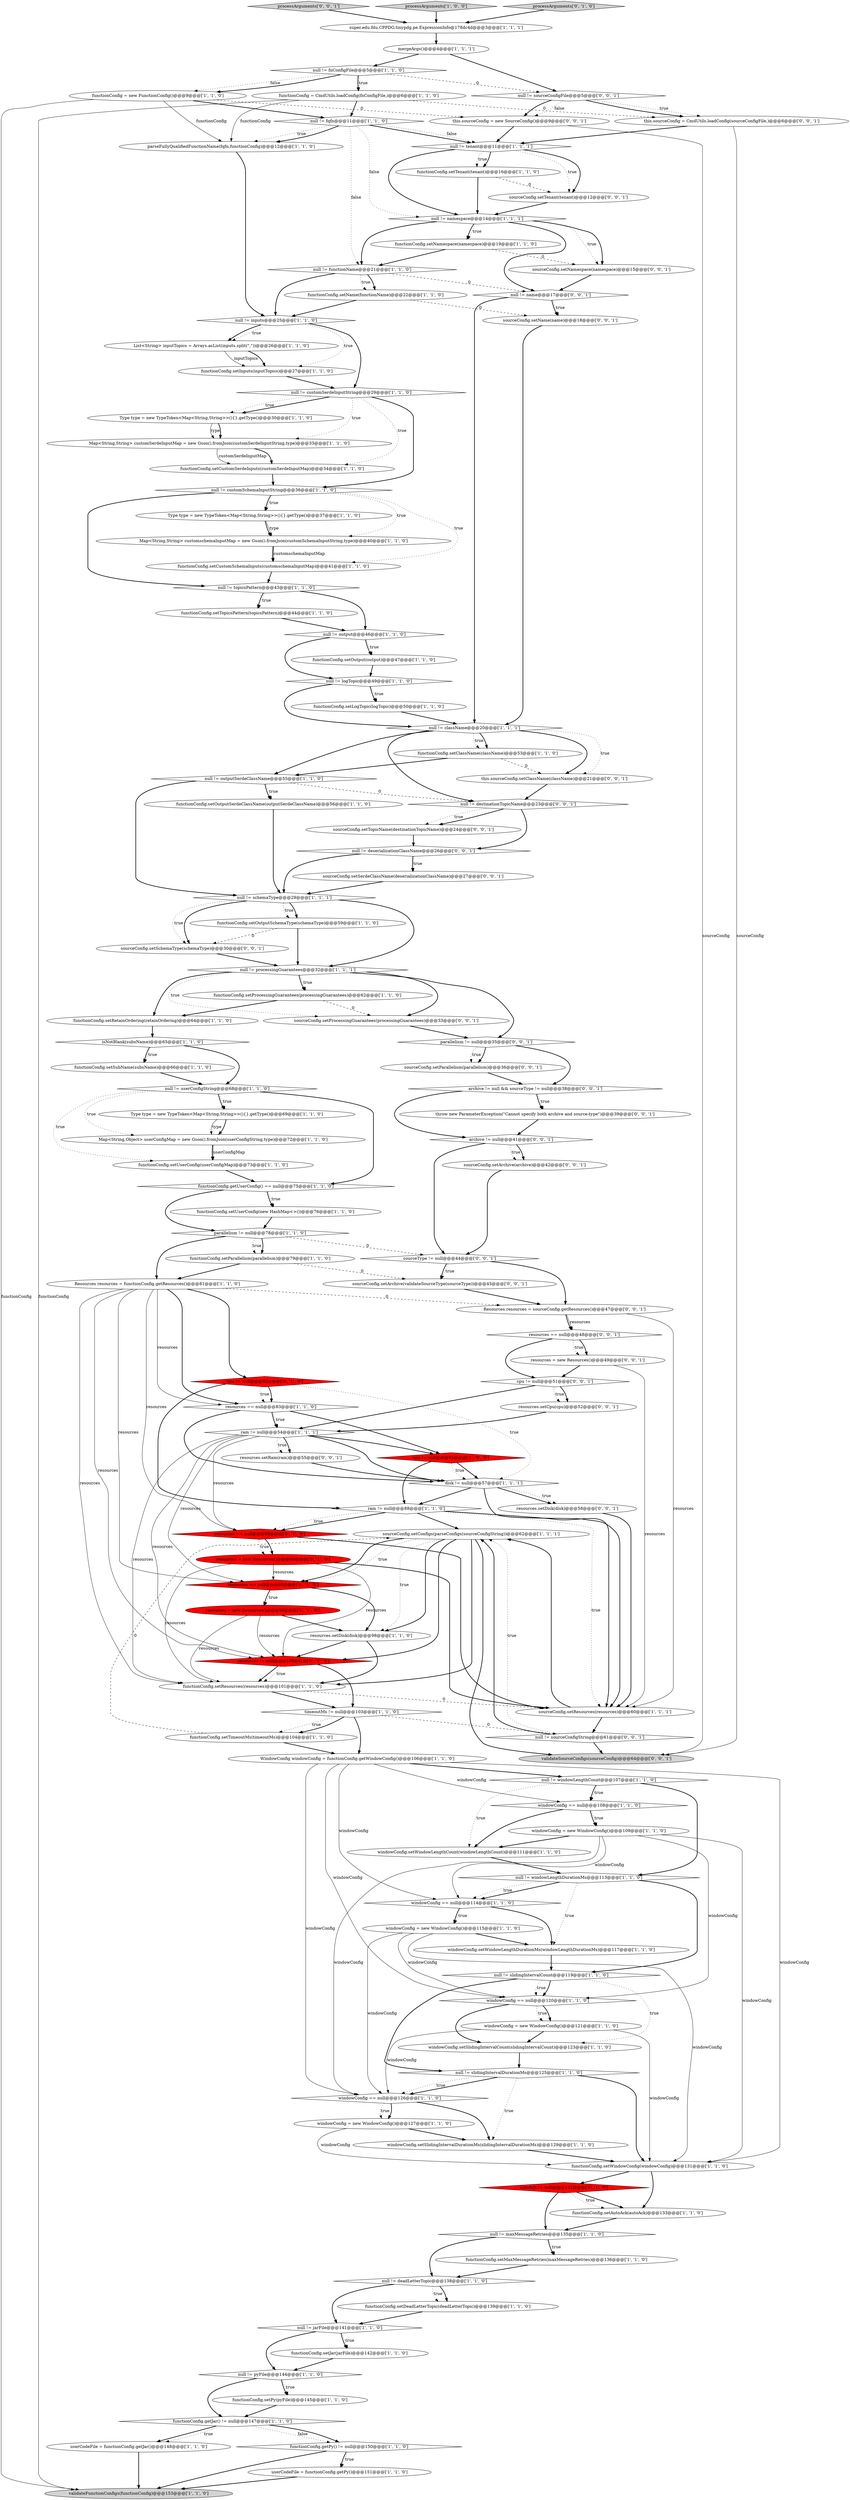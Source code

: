 digraph {
62 [style = filled, label = "sourceConfig.setConfigs(parseConfigs(sourceConfigString))@@@62@@@['1', '1', '1']", fillcolor = white, shape = ellipse image = "AAA0AAABBB1BBB"];
97 [style = filled, label = "resources = new Resources()@@@96@@@['0', '1', '0']", fillcolor = red, shape = ellipse image = "AAA1AAABBB2BBB"];
23 [style = filled, label = "null != fqfn@@@11@@@['1', '1', '0']", fillcolor = white, shape = diamond image = "AAA0AAABBB1BBB"];
3 [style = filled, label = "null != schemaType@@@29@@@['1', '1', '1']", fillcolor = white, shape = diamond image = "AAA0AAABBB1BBB"];
1 [style = filled, label = "windowConfig == null@@@120@@@['1', '1', '0']", fillcolor = white, shape = diamond image = "AAA0AAABBB1BBB"];
29 [style = filled, label = "null != windowLengthDurationMs@@@113@@@['1', '1', '0']", fillcolor = white, shape = diamond image = "AAA0AAABBB1BBB"];
39 [style = filled, label = "null != topicsPattern@@@43@@@['1', '1', '0']", fillcolor = white, shape = diamond image = "AAA0AAABBB1BBB"];
33 [style = filled, label = "Map<String,Object> userConfigMap = new Gson().fromJson(userConfigString,type)@@@72@@@['1', '1', '0']", fillcolor = white, shape = ellipse image = "AAA0AAABBB1BBB"];
104 [style = filled, label = "processArguments['0', '0', '1']", fillcolor = lightgray, shape = diamond image = "AAA0AAABBB3BBB"];
52 [style = filled, label = "windowConfig.setSlidingIntervalDurationMs(slidingIntervalDurationMs)@@@129@@@['1', '1', '0']", fillcolor = white, shape = ellipse image = "AAA0AAABBB1BBB"];
133 [style = filled, label = "sourceConfig.setName(name)@@@18@@@['0', '0', '1']", fillcolor = white, shape = ellipse image = "AAA0AAABBB3BBB"];
48 [style = filled, label = "null != functionName@@@21@@@['1', '1', '0']", fillcolor = white, shape = diamond image = "AAA0AAABBB1BBB"];
57 [style = filled, label = "null != slidingIntervalCount@@@119@@@['1', '1', '0']", fillcolor = white, shape = diamond image = "AAA0AAABBB1BBB"];
77 [style = filled, label = "timeoutMs != null@@@103@@@['1', '1', '0']", fillcolor = white, shape = diamond image = "AAA0AAABBB1BBB"];
115 [style = filled, label = "resources == null@@@48@@@['0', '0', '1']", fillcolor = white, shape = diamond image = "AAA0AAABBB3BBB"];
24 [style = filled, label = "functionConfig.setTimeoutMs(timeoutMs)@@@104@@@['1', '1', '0']", fillcolor = white, shape = ellipse image = "AAA0AAABBB1BBB"];
10 [style = filled, label = "null != customSchemaInputString@@@36@@@['1', '1', '0']", fillcolor = white, shape = diamond image = "AAA0AAABBB1BBB"];
73 [style = filled, label = "functionConfig.setOutput(output)@@@47@@@['1', '1', '0']", fillcolor = white, shape = ellipse image = "AAA0AAABBB1BBB"];
31 [style = filled, label = "WindowConfig windowConfig = functionConfig.getWindowConfig()@@@106@@@['1', '1', '0']", fillcolor = white, shape = ellipse image = "AAA0AAABBB1BBB"];
17 [style = filled, label = "null != pyFile@@@144@@@['1', '1', '0']", fillcolor = white, shape = diamond image = "AAA0AAABBB1BBB"];
36 [style = filled, label = "null != outputSerdeClassName@@@55@@@['1', '1', '0']", fillcolor = white, shape = diamond image = "AAA0AAABBB1BBB"];
121 [style = filled, label = "null != sourceConfigString@@@61@@@['0', '0', '1']", fillcolor = white, shape = diamond image = "AAA0AAABBB3BBB"];
131 [style = filled, label = "resources = new Resources()@@@49@@@['0', '0', '1']", fillcolor = white, shape = ellipse image = "AAA0AAABBB3BBB"];
96 [style = filled, label = "cpu != null@@@82@@@['0', '1', '0']", fillcolor = red, shape = diamond image = "AAA1AAABBB2BBB"];
34 [style = filled, label = "parallelism != null@@@78@@@['1', '1', '0']", fillcolor = white, shape = diamond image = "AAA0AAABBB1BBB"];
47 [style = filled, label = "userCodeFile = functionConfig.getPy()@@@151@@@['1', '1', '0']", fillcolor = white, shape = ellipse image = "AAA0AAABBB1BBB"];
51 [style = filled, label = "windowConfig.setWindowLengthDurationMs(windowLengthDurationMs)@@@117@@@['1', '1', '0']", fillcolor = white, shape = ellipse image = "AAA0AAABBB1BBB"];
55 [style = filled, label = "functionConfig.setCustomSerdeInputs(customSerdeInputMap)@@@34@@@['1', '1', '0']", fillcolor = white, shape = ellipse image = "AAA0AAABBB1BBB"];
12 [style = filled, label = "windowConfig == null@@@114@@@['1', '1', '0']", fillcolor = white, shape = diamond image = "AAA0AAABBB1BBB"];
78 [style = filled, label = "functionConfig.setSubName(subsName)@@@66@@@['1', '1', '0']", fillcolor = white, shape = ellipse image = "AAA0AAABBB1BBB"];
79 [style = filled, label = "functionConfig.getJar() != null@@@147@@@['1', '1', '0']", fillcolor = white, shape = diamond image = "AAA0AAABBB1BBB"];
87 [style = filled, label = "functionConfig.setTopicsPattern(topicsPattern)@@@44@@@['1', '1', '0']", fillcolor = white, shape = ellipse image = "AAA0AAABBB1BBB"];
107 [style = filled, label = "null != sourceConfigFile@@@5@@@['0', '0', '1']", fillcolor = white, shape = diamond image = "AAA0AAABBB3BBB"];
40 [style = filled, label = "processArguments['1', '0', '0']", fillcolor = lightgray, shape = diamond image = "AAA0AAABBB1BBB"];
123 [style = filled, label = "sourceConfig.setProcessingGuarantees(processingGuarantees)@@@33@@@['0', '0', '1']", fillcolor = white, shape = ellipse image = "AAA0AAABBB3BBB"];
110 [style = filled, label = "validateSourceConfigs(sourceConfig)@@@64@@@['0', '0', '1']", fillcolor = lightgray, shape = ellipse image = "AAA0AAABBB3BBB"];
93 [style = filled, label = "null != customSerdeInputString@@@29@@@['1', '1', '0']", fillcolor = white, shape = diamond image = "AAA0AAABBB1BBB"];
67 [style = filled, label = "null != tenant@@@11@@@['1', '1', '1']", fillcolor = white, shape = diamond image = "AAA0AAABBB1BBB"];
80 [style = filled, label = "null != inputs@@@25@@@['1', '1', '0']", fillcolor = white, shape = diamond image = "AAA0AAABBB1BBB"];
28 [style = filled, label = "functionConfig.setTenant(tenant)@@@16@@@['1', '1', '0']", fillcolor = white, shape = ellipse image = "AAA0AAABBB1BBB"];
101 [style = filled, label = "resources = new Resources()@@@90@@@['0', '1', '0']", fillcolor = red, shape = ellipse image = "AAA1AAABBB2BBB"];
8 [style = filled, label = "Map<String,String> customschemaInputMap = new Gson().fromJson(customSchemaInputString,type)@@@40@@@['1', '1', '0']", fillcolor = white, shape = ellipse image = "AAA0AAABBB1BBB"];
88 [style = filled, label = "userCodeFile = functionConfig.getJar()@@@148@@@['1', '1', '0']", fillcolor = white, shape = ellipse image = "AAA0AAABBB1BBB"];
129 [style = filled, label = "resources.setCpu(cpu)@@@52@@@['0', '0', '1']", fillcolor = white, shape = ellipse image = "AAA0AAABBB3BBB"];
63 [style = filled, label = "null != slidingIntervalDurationMs@@@125@@@['1', '1', '0']", fillcolor = white, shape = diamond image = "AAA0AAABBB1BBB"];
66 [style = filled, label = "null != jarFile@@@141@@@['1', '1', '0']", fillcolor = white, shape = diamond image = "AAA0AAABBB1BBB"];
49 [style = filled, label = "null != className@@@20@@@['1', '1', '1']", fillcolor = white, shape = diamond image = "AAA0AAABBB1BBB"];
105 [style = filled, label = "throw new ParameterException(\"Cannot specify both archive and source-type\")@@@39@@@['0', '0', '1']", fillcolor = white, shape = ellipse image = "AAA0AAABBB3BBB"];
13 [style = filled, label = "functionConfig.setAutoAck(autoAck)@@@133@@@['1', '1', '0']", fillcolor = white, shape = ellipse image = "AAA0AAABBB1BBB"];
132 [style = filled, label = "sourceType != null@@@44@@@['0', '0', '1']", fillcolor = white, shape = diamond image = "AAA0AAABBB3BBB"];
114 [style = filled, label = "sourceConfig.setParallelism(parallelism)@@@36@@@['0', '0', '1']", fillcolor = white, shape = ellipse image = "AAA0AAABBB3BBB"];
130 [style = filled, label = "sourceConfig.setTopicName(destinationTopicName)@@@24@@@['0', '0', '1']", fillcolor = white, shape = ellipse image = "AAA0AAABBB3BBB"];
9 [style = filled, label = "null != maxMessageRetries@@@135@@@['1', '1', '0']", fillcolor = white, shape = diamond image = "AAA0AAABBB1BBB"];
38 [style = filled, label = "resources == null@@@83@@@['1', '1', '0']", fillcolor = white, shape = diamond image = "AAA0AAABBB1BBB"];
61 [style = filled, label = "functionConfig.setPy(pyFile)@@@145@@@['1', '1', '0']", fillcolor = white, shape = ellipse image = "AAA0AAABBB1BBB"];
74 [style = filled, label = "functionConfig.setMaxMessageRetries(maxMessageRetries)@@@136@@@['1', '1', '0']", fillcolor = white, shape = ellipse image = "AAA0AAABBB1BBB"];
18 [style = filled, label = "null != output@@@46@@@['1', '1', '0']", fillcolor = white, shape = diamond image = "AAA0AAABBB1BBB"];
118 [style = filled, label = "this.sourceConfig.setClassName(className)@@@21@@@['0', '0', '1']", fillcolor = white, shape = ellipse image = "AAA0AAABBB3BBB"];
53 [style = filled, label = "functionConfig.setDeadLetterTopic(deadLetterTopic)@@@139@@@['1', '1', '0']", fillcolor = white, shape = ellipse image = "AAA0AAABBB1BBB"];
27 [style = filled, label = "functionConfig.setOutputSchemaType(schemaType)@@@59@@@['1', '1', '0']", fillcolor = white, shape = ellipse image = "AAA0AAABBB1BBB"];
94 [style = filled, label = "autoAck != null@@@132@@@['0', '1', '0']", fillcolor = red, shape = diamond image = "AAA1AAABBB2BBB"];
56 [style = filled, label = "functionConfig.setResources(resources)@@@101@@@['1', '1', '0']", fillcolor = white, shape = ellipse image = "AAA0AAABBB1BBB"];
100 [style = filled, label = "resources != null@@@100@@@['0', '1', '0']", fillcolor = red, shape = diamond image = "AAA1AAABBB2BBB"];
25 [style = filled, label = "functionConfig.setInputs(inputTopics)@@@27@@@['1', '1', '0']", fillcolor = white, shape = ellipse image = "AAA0AAABBB1BBB"];
46 [style = filled, label = "windowConfig == null@@@108@@@['1', '1', '0']", fillcolor = white, shape = diamond image = "AAA0AAABBB1BBB"];
35 [style = filled, label = "disk != null@@@57@@@['1', '1', '1']", fillcolor = white, shape = diamond image = "AAA0AAABBB1BBB"];
30 [style = filled, label = "functionConfig.setLogTopic(logTopic)@@@50@@@['1', '1', '0']", fillcolor = white, shape = ellipse image = "AAA0AAABBB1BBB"];
6 [style = filled, label = "List<String> inputTopics = Arrays.asList(inputs.split(\",\"))@@@26@@@['1', '1', '0']", fillcolor = white, shape = ellipse image = "AAA0AAABBB1BBB"];
2 [style = filled, label = "Map<String,String> customSerdeInputMap = new Gson().fromJson(customSerdeInputString,type)@@@33@@@['1', '1', '0']", fillcolor = white, shape = ellipse image = "AAA0AAABBB1BBB"];
108 [style = filled, label = "resources.setRam(ram)@@@55@@@['0', '0', '1']", fillcolor = white, shape = ellipse image = "AAA0AAABBB3BBB"];
15 [style = filled, label = "null != windowLengthCount@@@107@@@['1', '1', '0']", fillcolor = white, shape = diamond image = "AAA0AAABBB1BBB"];
26 [style = filled, label = "null != userConfigString@@@68@@@['1', '1', '0']", fillcolor = white, shape = diamond image = "AAA0AAABBB1BBB"];
106 [style = filled, label = "archive != null@@@41@@@['0', '0', '1']", fillcolor = white, shape = diamond image = "AAA0AAABBB3BBB"];
50 [style = filled, label = "functionConfig.getUserConfig() == null@@@75@@@['1', '1', '0']", fillcolor = white, shape = diamond image = "AAA0AAABBB1BBB"];
5 [style = filled, label = "cpu != null@@@85@@@['1', '0', '0']", fillcolor = red, shape = diamond image = "AAA1AAABBB1BBB"];
90 [style = filled, label = "windowConfig == null@@@126@@@['1', '1', '0']", fillcolor = white, shape = diamond image = "AAA0AAABBB1BBB"];
58 [style = filled, label = "validateFunctionConfigs(functionConfig)@@@153@@@['1', '1', '0']", fillcolor = lightgray, shape = ellipse image = "AAA0AAABBB1BBB"];
95 [style = filled, label = "resources == null@@@95@@@['0', '1', '0']", fillcolor = red, shape = diamond image = "AAA1AAABBB2BBB"];
103 [style = filled, label = "sourceConfig.setNamespace(namespace)@@@15@@@['0', '0', '1']", fillcolor = white, shape = ellipse image = "AAA0AAABBB3BBB"];
109 [style = filled, label = "resources.setDisk(disk)@@@58@@@['0', '0', '1']", fillcolor = white, shape = ellipse image = "AAA0AAABBB3BBB"];
42 [style = filled, label = "Resources resources = functionConfig.getResources()@@@81@@@['1', '1', '0']", fillcolor = white, shape = ellipse image = "AAA0AAABBB1BBB"];
60 [style = filled, label = "functionConfig.setRetainOrdering(retainOrdering)@@@64@@@['1', '1', '0']", fillcolor = white, shape = ellipse image = "AAA0AAABBB1BBB"];
82 [style = filled, label = "functionConfig.setParallelism(parallelism)@@@79@@@['1', '1', '0']", fillcolor = white, shape = ellipse image = "AAA0AAABBB1BBB"];
43 [style = filled, label = "resources.setDisk(disk)@@@98@@@['1', '1', '0']", fillcolor = white, shape = ellipse image = "AAA0AAABBB1BBB"];
127 [style = filled, label = "cpu != null@@@51@@@['0', '0', '1']", fillcolor = white, shape = diamond image = "AAA0AAABBB3BBB"];
124 [style = filled, label = "sourceConfig.setArchive(validateSourceType(sourceType))@@@45@@@['0', '0', '1']", fillcolor = white, shape = ellipse image = "AAA0AAABBB3BBB"];
14 [style = filled, label = "ram != null@@@88@@@['1', '1', '0']", fillcolor = white, shape = diamond image = "AAA0AAABBB1BBB"];
65 [style = filled, label = "functionConfig.setNamespace(namespace)@@@19@@@['1', '1', '0']", fillcolor = white, shape = ellipse image = "AAA0AAABBB1BBB"];
16 [style = filled, label = "Type type = new TypeToken<Map<String,String>>(){}.getType()@@@37@@@['1', '1', '0']", fillcolor = white, shape = ellipse image = "AAA0AAABBB1BBB"];
4 [style = filled, label = "null != logTopic@@@49@@@['1', '1', '0']", fillcolor = white, shape = diamond image = "AAA0AAABBB1BBB"];
116 [style = filled, label = "null != deserializationClassName@@@26@@@['0', '0', '1']", fillcolor = white, shape = diamond image = "AAA0AAABBB3BBB"];
22 [style = filled, label = "windowConfig = new WindowConfig()@@@115@@@['1', '1', '0']", fillcolor = white, shape = ellipse image = "AAA0AAABBB1BBB"];
37 [style = filled, label = "null != processingGuarantees@@@32@@@['1', '1', '1']", fillcolor = white, shape = diamond image = "AAA0AAABBB1BBB"];
21 [style = filled, label = "windowConfig.setWindowLengthCount(windowLengthCount)@@@111@@@['1', '1', '0']", fillcolor = white, shape = ellipse image = "AAA0AAABBB1BBB"];
86 [style = filled, label = "windowConfig = new WindowConfig()@@@121@@@['1', '1', '0']", fillcolor = white, shape = ellipse image = "AAA0AAABBB1BBB"];
70 [style = filled, label = "null != fnConfigFile@@@5@@@['1', '1', '0']", fillcolor = white, shape = diamond image = "AAA0AAABBB1BBB"];
117 [style = filled, label = "sourceConfig.setSerdeClassName(deserializationClassName)@@@27@@@['0', '0', '1']", fillcolor = white, shape = ellipse image = "AAA0AAABBB3BBB"];
64 [style = filled, label = "functionConfig = CmdUtils.loadConfig(fnConfigFile,)@@@6@@@['1', '1', '0']", fillcolor = white, shape = ellipse image = "AAA0AAABBB1BBB"];
20 [style = filled, label = "ram != null@@@54@@@['1', '1', '1']", fillcolor = white, shape = diamond image = "AAA0AAABBB1BBB"];
112 [style = filled, label = "archive != null && sourceType != null@@@38@@@['0', '0', '1']", fillcolor = white, shape = diamond image = "AAA0AAABBB3BBB"];
59 [style = filled, label = "functionConfig.setWindowConfig(windowConfig)@@@131@@@['1', '1', '0']", fillcolor = white, shape = ellipse image = "AAA0AAABBB1BBB"];
69 [style = filled, label = "functionConfig.setOutputSerdeClassName(outputSerdeClassName)@@@56@@@['1', '1', '0']", fillcolor = white, shape = ellipse image = "AAA0AAABBB1BBB"];
113 [style = filled, label = "sourceConfig.setTenant(tenant)@@@12@@@['0', '0', '1']", fillcolor = white, shape = ellipse image = "AAA0AAABBB3BBB"];
102 [style = filled, label = "this.sourceConfig = CmdUtils.loadConfig(sourceConfigFile,)@@@6@@@['0', '0', '1']", fillcolor = white, shape = ellipse image = "AAA0AAABBB3BBB"];
45 [style = filled, label = "functionConfig = new FunctionConfig()@@@9@@@['1', '1', '0']", fillcolor = white, shape = ellipse image = "AAA0AAABBB1BBB"];
75 [style = filled, label = "windowConfig = new WindowConfig()@@@127@@@['1', '1', '0']", fillcolor = white, shape = ellipse image = "AAA0AAABBB1BBB"];
126 [style = filled, label = "Resources resources = sourceConfig.getResources()@@@47@@@['0', '0', '1']", fillcolor = white, shape = ellipse image = "AAA0AAABBB3BBB"];
120 [style = filled, label = "parallelism != null@@@35@@@['0', '0', '1']", fillcolor = white, shape = diamond image = "AAA0AAABBB3BBB"];
91 [style = filled, label = "functionConfig.getPy() != null@@@150@@@['1', '1', '0']", fillcolor = white, shape = diamond image = "AAA0AAABBB1BBB"];
76 [style = filled, label = "functionConfig.setProcessingGuarantees(processingGuarantees)@@@62@@@['1', '1', '0']", fillcolor = white, shape = ellipse image = "AAA0AAABBB1BBB"];
89 [style = filled, label = "windowConfig.setSlidingIntervalCount(slidingIntervalCount)@@@123@@@['1', '1', '0']", fillcolor = white, shape = ellipse image = "AAA0AAABBB1BBB"];
83 [style = filled, label = "null != deadLetterTopic@@@138@@@['1', '1', '0']", fillcolor = white, shape = diamond image = "AAA0AAABBB1BBB"];
71 [style = filled, label = "super.edu.fdu.CPPDG.tinypdg.pe.ExpressionInfo@178dc4d@@@3@@@['1', '1', '1']", fillcolor = white, shape = ellipse image = "AAA0AAABBB1BBB"];
54 [style = filled, label = "parseFullyQualifiedFunctionName(fqfn,functionConfig)@@@12@@@['1', '1', '0']", fillcolor = white, shape = ellipse image = "AAA0AAABBB1BBB"];
84 [style = filled, label = "isNotBlank(subsName)@@@65@@@['1', '1', '0']", fillcolor = white, shape = diamond image = "AAA0AAABBB1BBB"];
72 [style = filled, label = "Type type = new TypeToken<Map<String,String>>(){}.getType()@@@69@@@['1', '1', '0']", fillcolor = white, shape = ellipse image = "AAA0AAABBB1BBB"];
125 [style = filled, label = "null != destinationTopicName@@@23@@@['0', '0', '1']", fillcolor = white, shape = diamond image = "AAA0AAABBB3BBB"];
7 [style = filled, label = "Type type = new TypeToken<Map<String,String>>(){}.getType()@@@30@@@['1', '1', '0']", fillcolor = white, shape = ellipse image = "AAA0AAABBB1BBB"];
68 [style = filled, label = "functionConfig.setClassName(className)@@@53@@@['1', '1', '0']", fillcolor = white, shape = ellipse image = "AAA0AAABBB1BBB"];
41 [style = filled, label = "functionConfig.setUserConfig(new HashMap<>())@@@76@@@['1', '1', '0']", fillcolor = white, shape = ellipse image = "AAA0AAABBB1BBB"];
44 [style = filled, label = "windowConfig = new WindowConfig()@@@109@@@['1', '1', '0']", fillcolor = white, shape = ellipse image = "AAA0AAABBB1BBB"];
92 [style = filled, label = "functionConfig.setCustomSchemaInputs(customschemaInputMap)@@@41@@@['1', '1', '0']", fillcolor = white, shape = ellipse image = "AAA0AAABBB1BBB"];
99 [style = filled, label = "resources == null@@@89@@@['0', '1', '0']", fillcolor = red, shape = diamond image = "AAA1AAABBB2BBB"];
128 [style = filled, label = "sourceConfig.setArchive(archive)@@@42@@@['0', '0', '1']", fillcolor = white, shape = ellipse image = "AAA0AAABBB3BBB"];
19 [style = filled, label = "sourceConfig.setResources(resources)@@@60@@@['1', '1', '1']", fillcolor = white, shape = ellipse image = "AAA0AAABBB1BBB"];
119 [style = filled, label = "sourceConfig.setSchemaType(schemaType)@@@30@@@['0', '0', '1']", fillcolor = white, shape = ellipse image = "AAA0AAABBB3BBB"];
32 [style = filled, label = "functionConfig.setName(functionName)@@@22@@@['1', '1', '0']", fillcolor = white, shape = ellipse image = "AAA0AAABBB1BBB"];
98 [style = filled, label = "processArguments['0', '1', '0']", fillcolor = lightgray, shape = diamond image = "AAA0AAABBB2BBB"];
81 [style = filled, label = "mergeArgs()@@@4@@@['1', '1', '1']", fillcolor = white, shape = ellipse image = "AAA0AAABBB1BBB"];
11 [style = filled, label = "null != namespace@@@14@@@['1', '1', '1']", fillcolor = white, shape = diamond image = "AAA0AAABBB1BBB"];
111 [style = filled, label = "null != name@@@17@@@['0', '0', '1']", fillcolor = white, shape = diamond image = "AAA0AAABBB3BBB"];
122 [style = filled, label = "this.sourceConfig = new SourceConfig()@@@9@@@['0', '0', '1']", fillcolor = white, shape = ellipse image = "AAA0AAABBB3BBB"];
0 [style = filled, label = "functionConfig.setUserConfig(userConfigMap)@@@73@@@['1', '1', '0']", fillcolor = white, shape = ellipse image = "AAA0AAABBB1BBB"];
85 [style = filled, label = "functionConfig.setJar(jarFile)@@@142@@@['1', '1', '0']", fillcolor = white, shape = ellipse image = "AAA0AAABBB1BBB"];
75->59 [style = solid, label="windowConfig"];
14->19 [style = dotted, label="true"];
67->28 [style = dotted, label="true"];
131->127 [style = bold, label=""];
73->4 [style = bold, label=""];
44->12 [style = solid, label="windowConfig"];
15->21 [style = dotted, label="true"];
92->39 [style = bold, label=""];
72->33 [style = bold, label=""];
37->76 [style = dotted, label="true"];
96->35 [style = dotted, label="true"];
33->0 [style = bold, label=""];
3->27 [style = dotted, label="true"];
23->48 [style = dotted, label="false"];
33->0 [style = solid, label="userConfigMap"];
76->60 [style = bold, label=""];
10->39 [style = bold, label=""];
129->20 [style = bold, label=""];
7->2 [style = solid, label="type"];
75->52 [style = bold, label=""];
14->99 [style = bold, label=""];
31->59 [style = solid, label="windowConfig"];
22->1 [style = solid, label="windowConfig"];
62->56 [style = bold, label=""];
80->93 [style = bold, label=""];
117->3 [style = bold, label=""];
98->71 [style = bold, label=""];
67->113 [style = dotted, label="true"];
38->20 [style = dotted, label="true"];
67->113 [style = bold, label=""];
63->52 [style = dotted, label="true"];
124->126 [style = bold, label=""];
32->80 [style = bold, label=""];
24->62 [style = dashed, label="0"];
7->2 [style = bold, label=""];
96->38 [style = bold, label=""];
94->9 [style = bold, label=""];
49->125 [style = bold, label=""];
34->82 [style = bold, label=""];
101->19 [style = bold, label=""];
42->38 [style = bold, label=""];
9->74 [style = bold, label=""];
57->89 [style = dotted, label="true"];
20->95 [style = solid, label="resources"];
127->129 [style = dotted, label="true"];
38->5 [style = bold, label=""];
26->33 [style = dotted, label="true"];
3->37 [style = bold, label=""];
70->45 [style = dotted, label="false"];
132->126 [style = bold, label=""];
107->122 [style = bold, label=""];
70->107 [style = dashed, label="0"];
56->77 [style = bold, label=""];
102->67 [style = bold, label=""];
55->10 [style = bold, label=""];
95->97 [style = bold, label=""];
26->72 [style = bold, label=""];
22->51 [style = bold, label=""];
84->78 [style = dotted, label="true"];
83->53 [style = bold, label=""];
39->87 [style = bold, label=""];
107->102 [style = dotted, label="true"];
79->91 [style = dotted, label="false"];
68->118 [style = dashed, label="0"];
42->56 [style = solid, label="resources"];
31->12 [style = solid, label="windowConfig"];
41->34 [style = bold, label=""];
5->35 [style = bold, label=""];
11->111 [style = bold, label=""];
17->61 [style = bold, label=""];
99->19 [style = bold, label=""];
3->119 [style = bold, label=""];
93->10 [style = bold, label=""];
64->23 [style = bold, label=""];
45->122 [style = dashed, label="0"];
90->75 [style = bold, label=""];
29->12 [style = bold, label=""];
66->17 [style = bold, label=""];
53->66 [style = bold, label=""];
62->95 [style = bold, label=""];
32->133 [style = dashed, label="0"];
15->46 [style = bold, label=""];
91->47 [style = dotted, label="true"];
49->118 [style = dotted, label="true"];
130->116 [style = bold, label=""];
9->74 [style = dotted, label="true"];
3->119 [style = dotted, label="true"];
70->64 [style = dotted, label="true"];
44->59 [style = solid, label="windowConfig"];
86->90 [style = solid, label="windowConfig"];
34->82 [style = dotted, label="true"];
10->8 [style = dotted, label="true"];
62->43 [style = dotted, label="true"];
57->1 [style = bold, label=""];
120->114 [style = bold, label=""];
64->58 [style = solid, label="functionConfig"];
65->48 [style = bold, label=""];
115->131 [style = dotted, label="true"];
4->30 [style = dotted, label="true"];
3->27 [style = bold, label=""];
132->124 [style = bold, label=""];
39->18 [style = bold, label=""];
37->60 [style = bold, label=""];
83->53 [style = dotted, label="true"];
112->105 [style = bold, label=""];
31->1 [style = solid, label="windowConfig"];
128->132 [style = bold, label=""];
66->85 [style = bold, label=""];
49->36 [style = bold, label=""];
112->105 [style = dotted, label="true"];
49->68 [style = dotted, label="true"];
83->66 [style = bold, label=""];
116->117 [style = dotted, label="true"];
28->113 [style = dashed, label="0"];
122->67 [style = bold, label=""];
80->6 [style = dotted, label="true"];
77->24 [style = dotted, label="true"];
100->56 [style = bold, label=""];
126->115 [style = solid, label="resources"];
44->90 [style = solid, label="windowConfig"];
20->108 [style = dotted, label="true"];
21->29 [style = bold, label=""];
97->56 [style = solid, label="resources"];
45->54 [style = solid, label="functionConfig"];
93->2 [style = dotted, label="true"];
9->83 [style = bold, label=""];
99->101 [style = dotted, label="true"];
2->55 [style = bold, label=""];
102->110 [style = solid, label="sourceConfig"];
91->47 [style = bold, label=""];
11->65 [style = bold, label=""];
45->23 [style = bold, label=""];
14->19 [style = bold, label=""];
20->56 [style = solid, label="resources"];
94->13 [style = bold, label=""];
126->19 [style = solid, label="resources"];
123->120 [style = bold, label=""];
56->19 [style = dashed, label="0"];
25->93 [style = bold, label=""];
113->11 [style = bold, label=""];
82->42 [style = bold, label=""];
10->92 [style = dotted, label="true"];
107->102 [style = bold, label=""];
36->69 [style = dotted, label="true"];
101->100 [style = solid, label="resources"];
13->9 [style = bold, label=""];
6->25 [style = solid, label="inputTopics"];
51->57 [style = bold, label=""];
42->99 [style = solid, label="resources"];
64->102 [style = dashed, label="0"];
80->25 [style = dotted, label="true"];
29->51 [style = dotted, label="true"];
11->103 [style = dotted, label="true"];
70->45 [style = bold, label=""];
50->41 [style = dotted, label="true"];
2->55 [style = solid, label="customSerdeInputMap"];
23->54 [style = dotted, label="true"];
35->19 [style = bold, label=""];
86->59 [style = solid, label="windowConfig"];
116->117 [style = bold, label=""];
90->52 [style = bold, label=""];
29->12 [style = dotted, label="true"];
15->46 [style = dotted, label="true"];
4->30 [style = bold, label=""];
104->71 [style = bold, label=""];
20->35 [style = bold, label=""];
17->79 [style = bold, label=""];
100->56 [style = dotted, label="true"];
43->56 [style = bold, label=""];
67->28 [style = bold, label=""];
132->124 [style = dotted, label="true"];
74->83 [style = bold, label=""];
8->92 [style = solid, label="customschemaInputMap"];
52->59 [style = bold, label=""];
121->62 [style = dotted, label="true"];
127->129 [style = bold, label=""];
96->14 [style = bold, label=""];
20->100 [style = solid, label="resources"];
66->85 [style = dotted, label="true"];
57->63 [style = bold, label=""];
101->56 [style = solid, label="resources"];
90->75 [style = dotted, label="true"];
12->22 [style = bold, label=""];
77->121 [style = dashed, label="0"];
63->90 [style = bold, label=""];
121->62 [style = bold, label=""];
44->21 [style = bold, label=""];
115->127 [style = bold, label=""];
42->100 [style = solid, label="resources"];
19->121 [style = bold, label=""];
1->86 [style = dotted, label="true"];
77->31 [style = bold, label=""];
47->58 [style = bold, label=""];
54->80 [style = bold, label=""];
86->89 [style = bold, label=""];
12->22 [style = dotted, label="true"];
114->112 [style = bold, label=""];
18->4 [style = bold, label=""];
82->124 [style = dashed, label="0"];
48->80 [style = bold, label=""];
125->116 [style = bold, label=""];
93->7 [style = bold, label=""];
88->58 [style = bold, label=""];
48->32 [style = bold, label=""];
19->62 [style = bold, label=""];
106->128 [style = dotted, label="true"];
37->123 [style = bold, label=""];
67->11 [style = bold, label=""];
29->57 [style = bold, label=""];
50->41 [style = bold, label=""];
37->76 [style = bold, label=""];
23->54 [style = bold, label=""];
38->20 [style = bold, label=""];
68->36 [style = bold, label=""];
118->125 [style = bold, label=""];
71->81 [style = bold, label=""];
16->8 [style = bold, label=""];
63->59 [style = bold, label=""];
93->7 [style = dotted, label="true"];
43->100 [style = bold, label=""];
119->37 [style = bold, label=""];
85->17 [style = bold, label=""];
93->55 [style = dotted, label="true"];
111->133 [style = dotted, label="true"];
106->132 [style = bold, label=""];
42->38 [style = solid, label="resources"];
103->111 [style = bold, label=""];
40->71 [style = bold, label=""];
24->31 [style = bold, label=""];
107->122 [style = dotted, label="false"];
48->32 [style = dotted, label="true"];
14->99 [style = dotted, label="true"];
35->109 [style = bold, label=""];
116->3 [style = bold, label=""];
69->3 [style = bold, label=""];
87->18 [style = bold, label=""];
76->123 [style = dashed, label="0"];
115->131 [style = bold, label=""];
16->8 [style = solid, label="type"];
44->1 [style = solid, label="windowConfig"];
37->120 [style = bold, label=""];
42->96 [style = bold, label=""];
97->43 [style = bold, label=""];
28->11 [style = bold, label=""];
5->14 [style = bold, label=""];
111->133 [style = bold, label=""];
97->100 [style = solid, label="resources"];
112->106 [style = bold, label=""];
101->95 [style = solid, label="resources"];
26->50 [style = bold, label=""];
59->13 [style = bold, label=""];
14->62 [style = bold, label=""];
95->43 [style = bold, label=""];
126->115 [style = bold, label=""];
64->54 [style = solid, label="functionConfig"];
127->20 [style = bold, label=""];
59->94 [style = bold, label=""];
42->126 [style = dashed, label="0"];
6->25 [style = bold, label=""];
121->110 [style = bold, label=""];
36->3 [style = bold, label=""];
62->95 [style = dotted, label="true"];
11->65 [style = dotted, label="true"];
70->64 [style = bold, label=""];
31->46 [style = solid, label="windowConfig"];
100->77 [style = bold, label=""];
62->110 [style = bold, label=""];
23->67 [style = bold, label=""];
30->49 [style = bold, label=""];
120->114 [style = dotted, label="true"];
26->72 [style = dotted, label="true"];
46->21 [style = bold, label=""];
72->33 [style = solid, label="type"];
18->73 [style = dotted, label="true"];
106->128 [style = bold, label=""];
37->123 [style = dotted, label="true"];
105->106 [style = bold, label=""];
39->87 [style = dotted, label="true"];
79->88 [style = bold, label=""];
10->16 [style = dotted, label="true"];
42->95 [style = solid, label="resources"];
133->49 [style = bold, label=""];
36->69 [style = bold, label=""];
11->48 [style = bold, label=""];
96->38 [style = dotted, label="true"];
27->119 [style = dashed, label="0"];
63->90 [style = dotted, label="true"];
84->78 [style = bold, label=""];
91->58 [style = bold, label=""];
34->42 [style = bold, label=""];
20->99 [style = solid, label="resources"];
79->88 [style = dotted, label="true"];
89->63 [style = bold, label=""];
12->51 [style = bold, label=""];
65->103 [style = dashed, label="0"];
62->43 [style = bold, label=""];
95->97 [style = dotted, label="true"];
78->26 [style = bold, label=""];
38->35 [style = bold, label=""];
15->29 [style = bold, label=""];
18->73 [style = bold, label=""];
131->19 [style = solid, label="resources"];
50->34 [style = bold, label=""];
46->44 [style = bold, label=""];
22->90 [style = solid, label="windowConfig"];
49->68 [style = bold, label=""];
48->111 [style = dashed, label="0"];
11->103 [style = bold, label=""];
81->107 [style = bold, label=""];
1->86 [style = bold, label=""];
122->110 [style = solid, label="sourceConfig"];
22->59 [style = solid, label="windowConfig"];
34->132 [style = dashed, label="0"];
17->61 [style = dotted, label="true"];
8->92 [style = bold, label=""];
60->84 [style = bold, label=""];
77->24 [style = bold, label=""];
35->14 [style = bold, label=""];
125->130 [style = bold, label=""];
35->109 [style = dotted, label="true"];
49->118 [style = bold, label=""];
31->90 [style = solid, label="windowConfig"];
27->37 [style = bold, label=""];
5->35 [style = dotted, label="true"];
94->13 [style = dotted, label="true"];
99->101 [style = bold, label=""];
62->100 [style = bold, label=""];
10->16 [style = bold, label=""];
111->49 [style = bold, label=""];
84->26 [style = bold, label=""];
80->6 [style = bold, label=""];
125->130 [style = dotted, label="true"];
23->67 [style = dotted, label="false"];
79->91 [style = bold, label=""];
109->19 [style = bold, label=""];
1->89 [style = bold, label=""];
36->125 [style = dashed, label="0"];
61->79 [style = bold, label=""];
46->44 [style = dotted, label="true"];
31->15 [style = bold, label=""];
0->50 [style = bold, label=""];
20->5 [style = bold, label=""];
23->11 [style = dotted, label="false"];
108->35 [style = bold, label=""];
4->49 [style = bold, label=""];
20->108 [style = bold, label=""];
81->70 [style = bold, label=""];
57->1 [style = dotted, label="true"];
120->112 [style = bold, label=""];
45->58 [style = solid, label="functionConfig"];
26->0 [style = dotted, label="true"];
}
